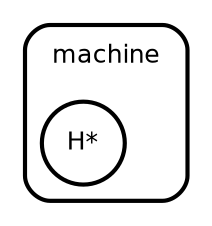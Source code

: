 digraph "state transitions" {
  fontname="Helvetica" fontsize=12 penwidth=2.0 splines=true ordering=out compound=true overlap=scale nodesep=0.3 ranksep=0.1
  node [shape=plaintext style=filled fillcolor="#FFFFFF01" fontname=Helvetica fontsize=12 penwidth=2.0]
  edge [fontname=Helvetica fontsize=10]

    subgraph "cluster_machine" {
      class="state regular" label= <
      <table cellborder="0" border="0">
        <tr><td>machine</td></tr>
      </table>
      > style=rounded penwidth=2.0
      "machine" [shape=point style=invis margin=0 width=0 height=0 fixedsize=true]
        "machine deep history" [shape=circle class="state deephistory" color="black" label="H*"]
  
    }

}

